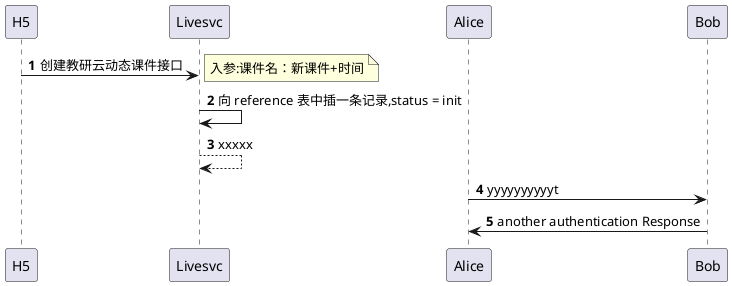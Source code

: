 @startuml
autonumber
H5 -> Livesvc: 创建教研云动态课件接口
note right: 入参:课件名：新课件+时间
Livesvc -> Livesvc: 向 reference 表中插一条记录,status = init
Livesvc --> Livesvc: xxxxx
Alice -> Bob: yyyyyyyyyyt
Alice <- Bob: another authentication Response
@enduml